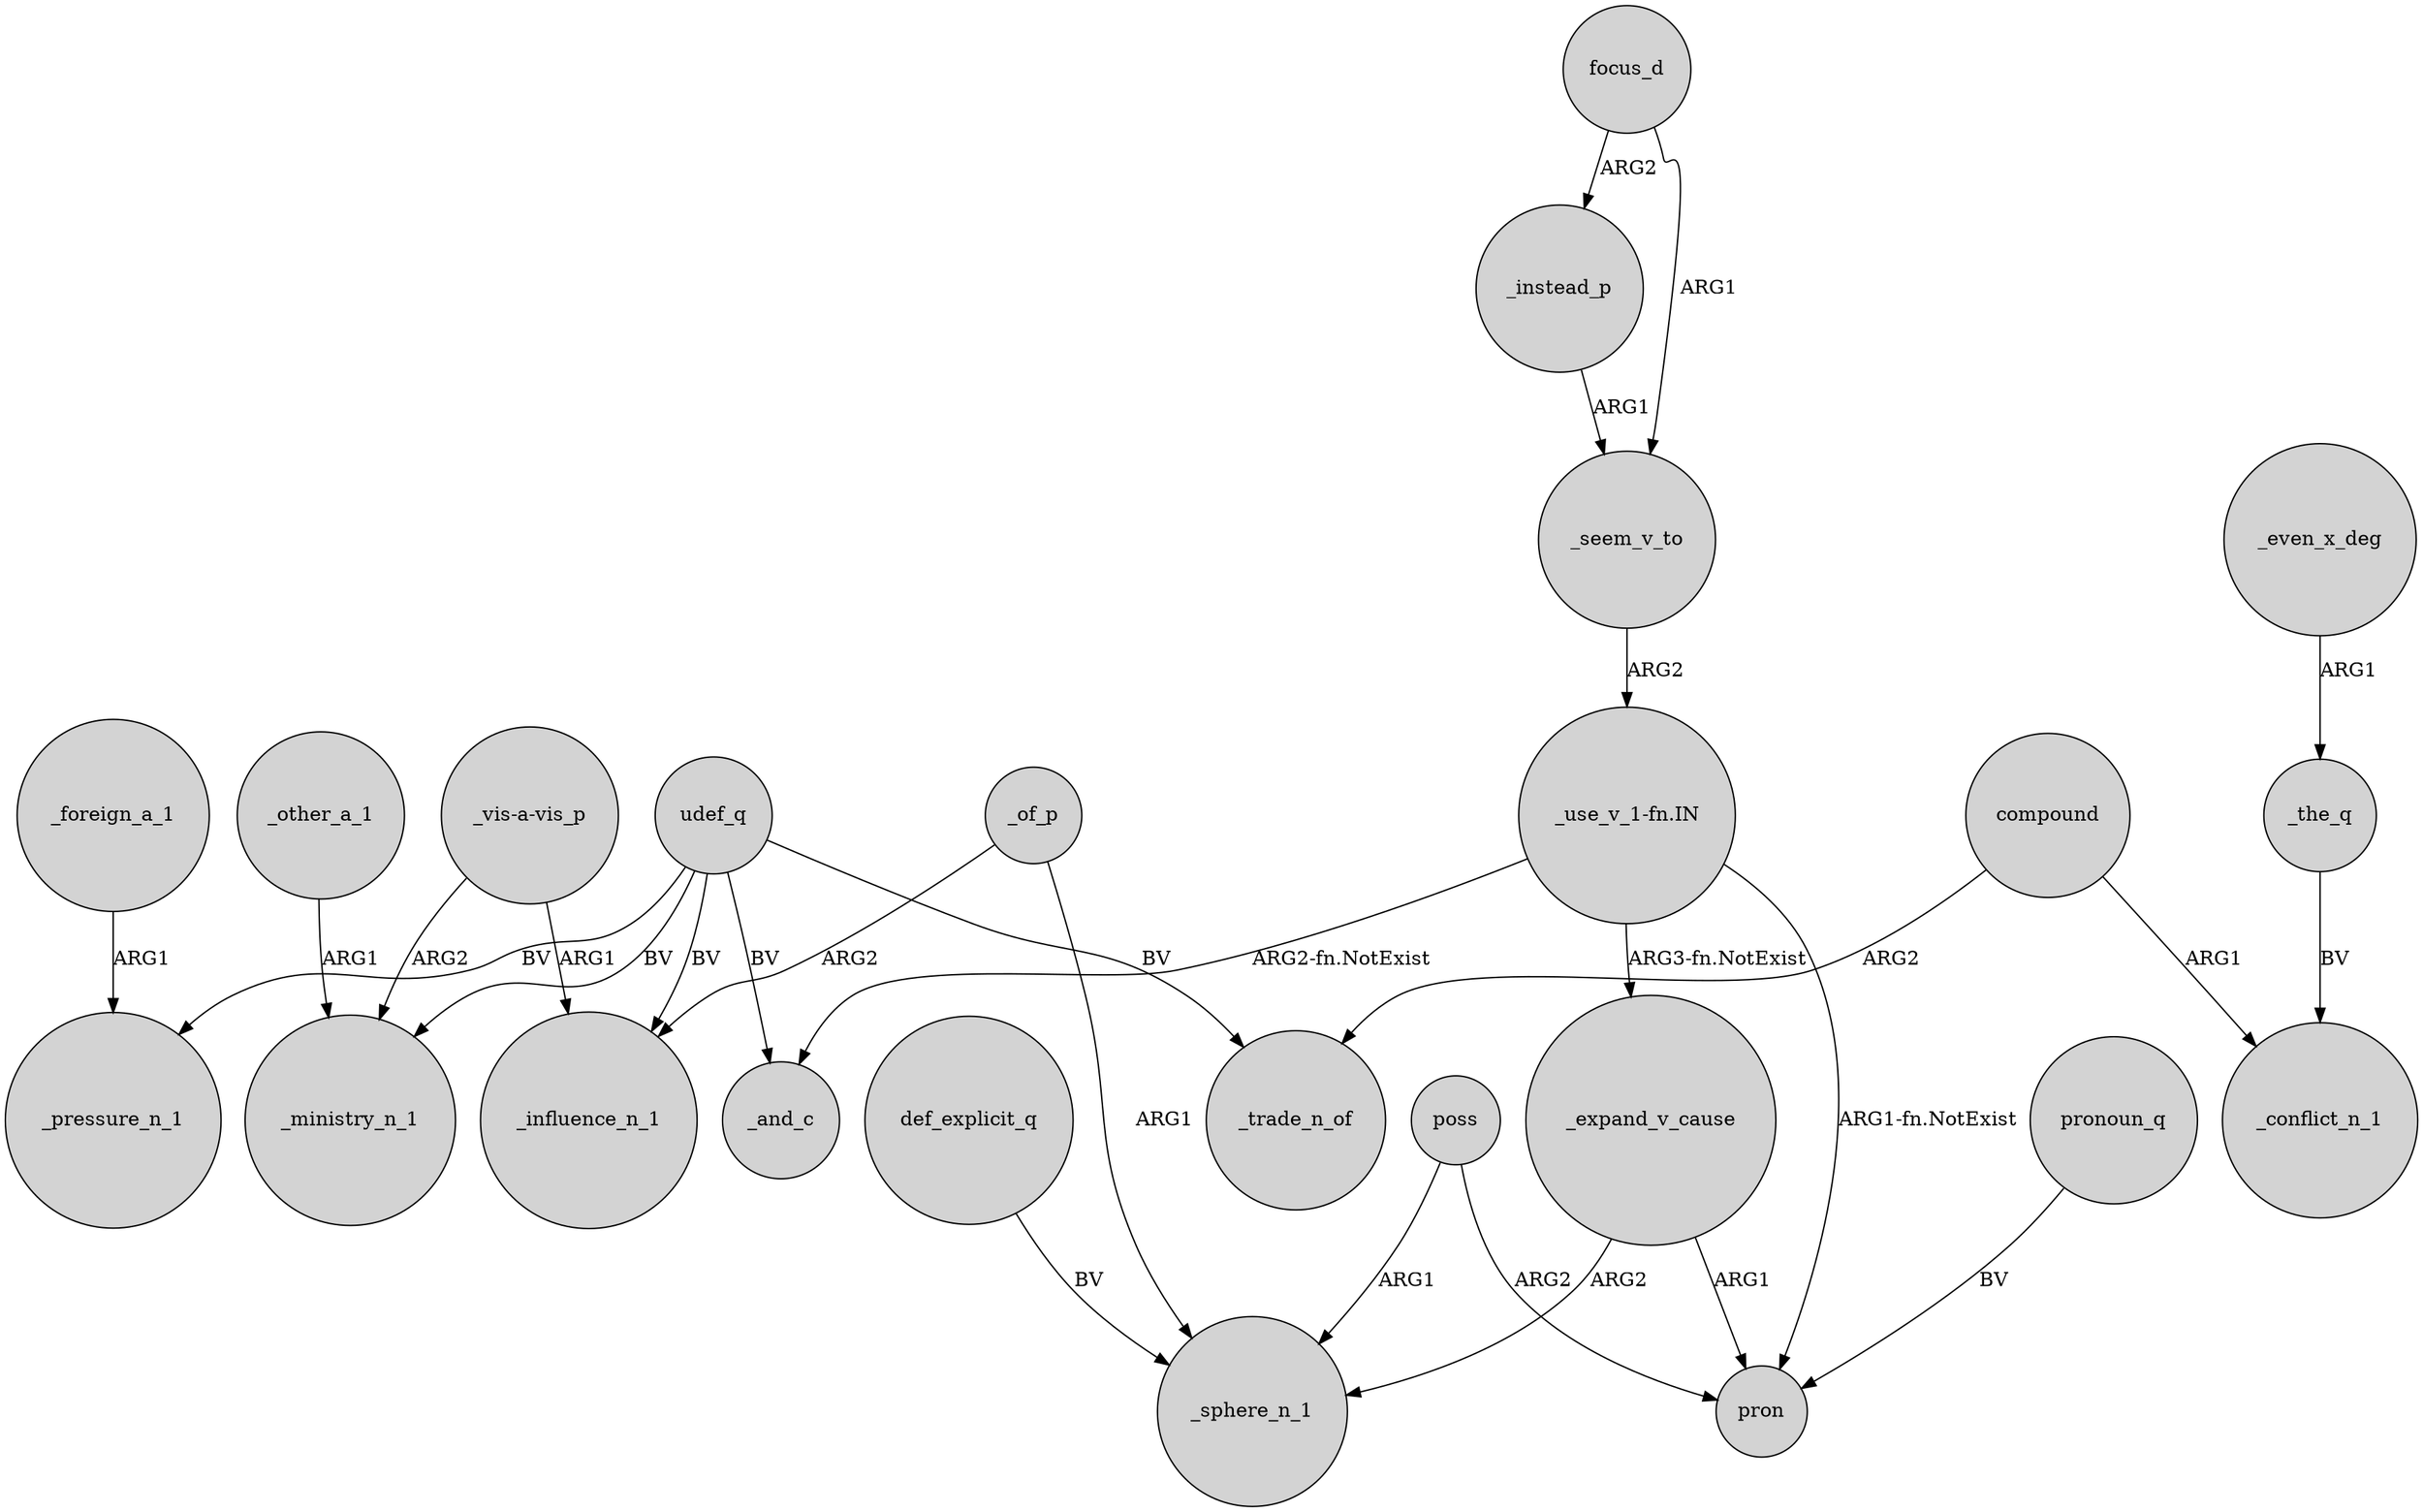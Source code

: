 digraph {
	node [shape=circle style=filled]
	udef_q -> _pressure_n_1 [label=BV]
	"_vis-a-vis_p" -> _ministry_n_1 [label=ARG2]
	udef_q -> _trade_n_of [label=BV]
	_expand_v_cause -> pron [label=ARG1]
	udef_q -> _influence_n_1 [label=BV]
	poss -> pron [label=ARG2]
	_other_a_1 -> _ministry_n_1 [label=ARG1]
	_of_p -> _influence_n_1 [label=ARG2]
	_seem_v_to -> "_use_v_1-fn.IN" [label=ARG2]
	udef_q -> _ministry_n_1 [label=BV]
	_instead_p -> _seem_v_to [label=ARG1]
	"_use_v_1-fn.IN" -> pron [label="ARG1-fn.NotExist"]
	"_use_v_1-fn.IN" -> _expand_v_cause [label="ARG3-fn.NotExist"]
	_the_q -> _conflict_n_1 [label=BV]
	_foreign_a_1 -> _pressure_n_1 [label=ARG1]
	_even_x_deg -> _the_q [label=ARG1]
	"_use_v_1-fn.IN" -> _and_c [label="ARG2-fn.NotExist"]
	pronoun_q -> pron [label=BV]
	poss -> _sphere_n_1 [label=ARG1]
	"_vis-a-vis_p" -> _influence_n_1 [label=ARG1]
	compound -> _trade_n_of [label=ARG2]
	focus_d -> _seem_v_to [label=ARG1]
	_of_p -> _sphere_n_1 [label=ARG1]
	compound -> _conflict_n_1 [label=ARG1]
	udef_q -> _and_c [label=BV]
	_expand_v_cause -> _sphere_n_1 [label=ARG2]
	focus_d -> _instead_p [label=ARG2]
	def_explicit_q -> _sphere_n_1 [label=BV]
}
